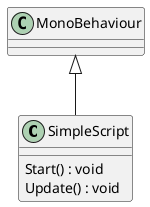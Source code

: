 @startuml
class SimpleScript {
    Start() : void
    Update() : void
}
MonoBehaviour <|-- SimpleScript
@enduml
